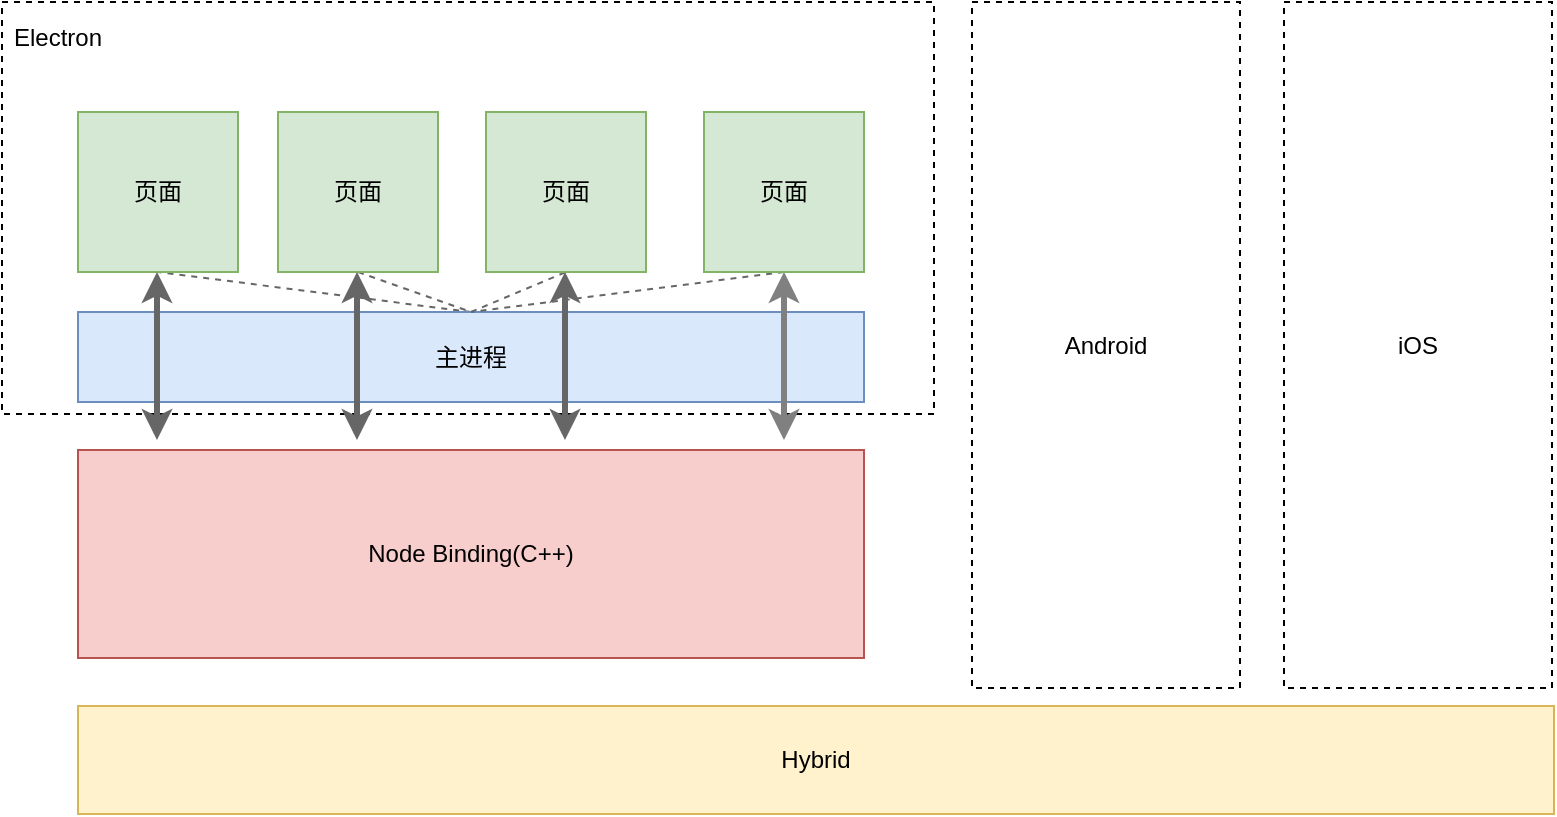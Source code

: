 <mxfile version="11.1.1" type="device"><diagram id="WddFcA1__j2WF8H2-cv-" name="gzb"><mxGraphModel dx="1360" dy="864" grid="0" gridSize="10" guides="1" tooltips="1" connect="1" arrows="1" fold="1" page="0" pageScale="1" pageWidth="827" pageHeight="1169" math="0" shadow="0"><root><mxCell id="0"/><mxCell id="1" parent="0"/><mxCell id="eDvE3ebz41_5ImoveQLt-1" value="" style="rounded=0;whiteSpace=wrap;html=1;dashed=1;" vertex="1" parent="1"><mxGeometry x="86" y="206" width="466" height="206" as="geometry"/></mxCell><mxCell id="LvcKRCEJTfS0zkX3ThDo-1" value="Node Binding(C++)" style="rounded=0;whiteSpace=wrap;html=1;glass=0;fillColor=#f8cecc;strokeColor=#b85450;" parent="1" vertex="1"><mxGeometry x="124" y="430" width="393" height="104" as="geometry"/></mxCell><mxCell id="eDvE3ebz41_5ImoveQLt-9" style="edgeStyle=none;rounded=0;orthogonalLoop=1;jettySize=auto;html=1;exitX=0.5;exitY=0;exitDx=0;exitDy=0;entryX=0.5;entryY=1;entryDx=0;entryDy=0;startArrow=none;startFill=0;strokeColor=#666666;strokeWidth=1;dashed=1;endArrow=none;endFill=0;" edge="1" parent="1" source="LvcKRCEJTfS0zkX3ThDo-2" target="LvcKRCEJTfS0zkX3ThDo-3"><mxGeometry relative="1" as="geometry"/></mxCell><mxCell id="eDvE3ebz41_5ImoveQLt-10" style="edgeStyle=none;rounded=0;orthogonalLoop=1;jettySize=auto;html=1;exitX=0.5;exitY=0;exitDx=0;exitDy=0;entryX=0.5;entryY=1;entryDx=0;entryDy=0;dashed=1;startArrow=none;startFill=0;endArrow=none;endFill=0;strokeColor=#666666;strokeWidth=1;" edge="1" parent="1" source="LvcKRCEJTfS0zkX3ThDo-2" target="LvcKRCEJTfS0zkX3ThDo-5"><mxGeometry relative="1" as="geometry"/></mxCell><mxCell id="LvcKRCEJTfS0zkX3ThDo-2" value="主进程" style="rounded=0;whiteSpace=wrap;html=1;fillColor=#dae8fc;strokeColor=#6c8ebf;" parent="1" vertex="1"><mxGeometry x="124" y="361" width="393" height="45" as="geometry"/></mxCell><mxCell id="LvcKRCEJTfS0zkX3ThDo-3" value="页面" style="whiteSpace=wrap;html=1;aspect=fixed;fillColor=#d5e8d4;strokeColor=#82b366;" parent="1" vertex="1"><mxGeometry x="124" y="261" width="80" height="80" as="geometry"/></mxCell><mxCell id="eDvE3ebz41_5ImoveQLt-12" style="edgeStyle=none;rounded=0;orthogonalLoop=1;jettySize=auto;html=1;exitX=0.5;exitY=1;exitDx=0;exitDy=0;entryX=0.5;entryY=0;entryDx=0;entryDy=0;dashed=1;startArrow=none;startFill=0;endArrow=none;endFill=0;strokeColor=#666666;strokeWidth=1;" edge="1" parent="1" source="LvcKRCEJTfS0zkX3ThDo-4" target="LvcKRCEJTfS0zkX3ThDo-2"><mxGeometry relative="1" as="geometry"/></mxCell><mxCell id="LvcKRCEJTfS0zkX3ThDo-4" value="&lt;span style=&quot;white-space: normal&quot;&gt;页面&lt;/span&gt;" style="whiteSpace=wrap;html=1;aspect=fixed;fillColor=#d5e8d4;strokeColor=#82b366;" parent="1" vertex="1"><mxGeometry x="224" y="261" width="80" height="80" as="geometry"/></mxCell><mxCell id="LvcKRCEJTfS0zkX3ThDo-5" value="&lt;span style=&quot;white-space: normal&quot;&gt;页面&lt;/span&gt;" style="whiteSpace=wrap;html=1;aspect=fixed;fillColor=#d5e8d4;strokeColor=#82b366;" parent="1" vertex="1"><mxGeometry x="328" y="261" width="80" height="80" as="geometry"/></mxCell><mxCell id="eDvE3ebz41_5ImoveQLt-3" style="rounded=0;orthogonalLoop=1;jettySize=auto;html=1;exitX=0.5;exitY=1;exitDx=0;exitDy=0;startArrow=classic;startFill=1;strokeWidth=3;strokeColor=#808080;" edge="1" parent="1" source="LvcKRCEJTfS0zkX3ThDo-6"><mxGeometry relative="1" as="geometry"><mxPoint x="477" y="425" as="targetPoint"/></mxGeometry></mxCell><mxCell id="eDvE3ebz41_5ImoveQLt-11" style="edgeStyle=none;rounded=0;orthogonalLoop=1;jettySize=auto;html=1;exitX=0.5;exitY=1;exitDx=0;exitDy=0;entryX=0.5;entryY=0;entryDx=0;entryDy=0;dashed=1;startArrow=none;startFill=0;endArrow=none;endFill=0;strokeColor=#666666;strokeWidth=1;" edge="1" parent="1" source="LvcKRCEJTfS0zkX3ThDo-6" target="LvcKRCEJTfS0zkX3ThDo-2"><mxGeometry relative="1" as="geometry"/></mxCell><mxCell id="LvcKRCEJTfS0zkX3ThDo-6" value="&lt;span style=&quot;white-space: normal&quot;&gt;页面&lt;/span&gt;" style="whiteSpace=wrap;html=1;aspect=fixed;fillColor=#d5e8d4;strokeColor=#82b366;" parent="1" vertex="1"><mxGeometry x="437" y="261" width="80" height="80" as="geometry"/></mxCell><mxCell id="eDvE3ebz41_5ImoveQLt-2" value="Electron" style="text;html=1;strokeColor=none;fillColor=none;align=center;verticalAlign=middle;whiteSpace=wrap;rounded=0;dashed=1;" vertex="1" parent="1"><mxGeometry x="94" y="214" width="40" height="20" as="geometry"/></mxCell><mxCell id="eDvE3ebz41_5ImoveQLt-4" style="rounded=0;orthogonalLoop=1;jettySize=auto;html=1;exitX=0.5;exitY=1;exitDx=0;exitDy=0;strokeWidth=3;startArrow=classic;startFill=1;strokeColor=#666666;" edge="1" parent="1"><mxGeometry relative="1" as="geometry"><mxPoint x="367.5" y="341" as="sourcePoint"/><mxPoint x="367.5" y="425" as="targetPoint"/></mxGeometry></mxCell><mxCell id="eDvE3ebz41_5ImoveQLt-5" style="rounded=0;orthogonalLoop=1;jettySize=auto;html=1;exitX=0.5;exitY=1;exitDx=0;exitDy=0;strokeWidth=3;startArrow=classic;startFill=1;strokeColor=#666666;" edge="1" parent="1"><mxGeometry relative="1" as="geometry"><mxPoint x="263.5" y="341" as="sourcePoint"/><mxPoint x="263.5" y="425" as="targetPoint"/></mxGeometry></mxCell><mxCell id="eDvE3ebz41_5ImoveQLt-6" style="rounded=0;orthogonalLoop=1;jettySize=auto;html=1;exitX=0.5;exitY=1;exitDx=0;exitDy=0;strokeWidth=3;startArrow=classic;startFill=1;strokeColor=#666666;" edge="1" parent="1"><mxGeometry relative="1" as="geometry"><mxPoint x="163.5" y="341" as="sourcePoint"/><mxPoint x="163.5" y="425" as="targetPoint"/></mxGeometry></mxCell><mxCell id="eDvE3ebz41_5ImoveQLt-13" value="Hybrid" style="rounded=0;whiteSpace=wrap;html=1;glass=0;fillColor=#fff2cc;strokeColor=#d6b656;" vertex="1" parent="1"><mxGeometry x="124" y="558" width="738" height="54" as="geometry"/></mxCell><mxCell id="eDvE3ebz41_5ImoveQLt-14" value="Android&lt;span style=&quot;font-family: &amp;#34;helvetica&amp;#34; , &amp;#34;arial&amp;#34; , sans-serif ; font-size: 0px ; white-space: nowrap&quot;&gt;%3CmxGraphModel%3E%3Croot%3E%3CmxCell%20id%3D%220%22%2F%3E%3CmxCell%20id%3D%221%22%20parent%3D%220%22%2F%3E%3CmxCell%20id%3D%222%22%20value%3D%22%22%20style%3D%22rounded%3D0%3BwhiteSpace%3Dwrap%3Bhtml%3D1%3Bdashed%3D1%3B%22%20vertex%3D%221%22%20parent%3D%221%22%3E%3CmxGeometry%20x%3D%2286%22%20y%3D%22206%22%20width%3D%22466%22%20height%3D%22206%22%20as%3D%22geometry%22%2F%3E%3C%2FmxCell%3E%3C%2Froot%3E%3C%2FmxGraphModel%3E&lt;/span&gt;" style="rounded=0;whiteSpace=wrap;html=1;dashed=1;" vertex="1" parent="1"><mxGeometry x="571" y="206" width="134" height="343" as="geometry"/></mxCell><mxCell id="eDvE3ebz41_5ImoveQLt-15" value="iOS" style="rounded=0;whiteSpace=wrap;html=1;dashed=1;" vertex="1" parent="1"><mxGeometry x="727" y="206" width="134" height="343" as="geometry"/></mxCell></root></mxGraphModel></diagram><diagram id="Uy8v65uHOXk5ACAeEetG" name="addListener"><mxGraphModel dx="1760" dy="864" grid="0" gridSize="10" guides="1" tooltips="1" connect="1" arrows="1" fold="1" page="0" pageScale="1" pageWidth="827" pageHeight="1169" math="0" shadow="0"><root><mxCell id="026uAfPcpSWLVML2blOS-0"/><mxCell id="026uAfPcpSWLVML2blOS-1" parent="026uAfPcpSWLVML2blOS-0"/><mxCell id="026uAfPcpSWLVML2blOS-2" value="Bridge" style="whiteSpace=wrap;html=1;aspect=fixed;glass=0;fillColor=#d5e8d4;strokeColor=#82b366;" vertex="1" parent="026uAfPcpSWLVML2blOS-1"><mxGeometry x="-75" y="303.5" width="157" height="157" as="geometry"/></mxCell><mxCell id="026uAfPcpSWLVML2blOS-3" value="" style="rounded=0;whiteSpace=wrap;html=1;glass=0;fillColor=#dae8fc;strokeColor=#6c8ebf;" vertex="1" parent="026uAfPcpSWLVML2blOS-1"><mxGeometry x="167" y="293" width="149" height="188" as="geometry"/></mxCell><mxCell id="026uAfPcpSWLVML2blOS-4" value="" style="rounded=0;whiteSpace=wrap;html=1;glass=0;" vertex="1" parent="026uAfPcpSWLVML2blOS-1"><mxGeometry x="389" y="288" width="215" height="187" as="geometry"/></mxCell><mxCell id="026uAfPcpSWLVML2blOS-11" style="edgeStyle=none;rounded=0;orthogonalLoop=1;jettySize=auto;html=1;exitX=0;exitY=0.5;exitDx=0;exitDy=0;startArrow=none;startFill=0;endArrow=classic;endFill=1;strokeColor=#666666;strokeWidth=1;" edge="1" parent="026uAfPcpSWLVML2blOS-1" source="026uAfPcpSWLVML2blOS-5" target="026uAfPcpSWLVML2blOS-6"><mxGeometry relative="1" as="geometry"/></mxCell><mxCell id="026uAfPcpSWLVML2blOS-5" value="addListener('A', handlerA)" style="rounded=0;whiteSpace=wrap;html=1;glass=0;" vertex="1" parent="026uAfPcpSWLVML2blOS-1"><mxGeometry x="418.5" y="324.5" width="156" height="43" as="geometry"/></mxCell><mxCell id="026uAfPcpSWLVML2blOS-14" style="edgeStyle=none;rounded=0;orthogonalLoop=1;jettySize=auto;html=1;exitX=0;exitY=0.5;exitDx=0;exitDy=0;entryX=1;entryY=0.5;entryDx=0;entryDy=0;startArrow=none;startFill=0;endArrow=classic;endFill=1;strokeColor=#666666;strokeWidth=1;" edge="1" parent="026uAfPcpSWLVML2blOS-1" source="026uAfPcpSWLVML2blOS-6" target="026uAfPcpSWLVML2blOS-2"><mxGeometry relative="1" as="geometry"/></mxCell><mxCell id="026uAfPcpSWLVML2blOS-6" value="保存handlerA引用" style="rounded=0;whiteSpace=wrap;html=1;glass=0;" vertex="1" parent="026uAfPcpSWLVML2blOS-1"><mxGeometry x="187" y="329" width="106" height="36" as="geometry"/></mxCell><mxCell id="026uAfPcpSWLVML2blOS-7" value="页面" style="text;html=1;strokeColor=none;fillColor=none;align=center;verticalAlign=middle;whiteSpace=wrap;rounded=0;glass=0;" vertex="1" parent="026uAfPcpSWLVML2blOS-1"><mxGeometry x="399" y="293" width="40" height="20" as="geometry"/></mxCell><mxCell id="026uAfPcpSWLVML2blOS-12" style="edgeStyle=none;rounded=0;orthogonalLoop=1;jettySize=auto;html=1;exitX=0;exitY=0.5;exitDx=0;exitDy=0;startArrow=none;startFill=0;endArrow=classic;endFill=1;strokeColor=#666666;strokeWidth=1;" edge="1" parent="026uAfPcpSWLVML2blOS-1" source="026uAfPcpSWLVML2blOS-8" target="026uAfPcpSWLVML2blOS-10"><mxGeometry relative="1" as="geometry"/></mxCell><mxCell id="026uAfPcpSWLVML2blOS-8" value="addListener('B', handlerB)" style="rounded=0;whiteSpace=wrap;html=1;glass=0;" vertex="1" parent="026uAfPcpSWLVML2blOS-1"><mxGeometry x="419" y="382" width="156" height="43" as="geometry"/></mxCell><mxCell id="026uAfPcpSWLVML2blOS-9" value="主进程" style="text;html=1;strokeColor=none;fillColor=none;align=center;verticalAlign=middle;whiteSpace=wrap;rounded=0;glass=0;" vertex="1" parent="026uAfPcpSWLVML2blOS-1"><mxGeometry x="172" y="298" width="40" height="20" as="geometry"/></mxCell><mxCell id="026uAfPcpSWLVML2blOS-15" style="edgeStyle=none;rounded=0;orthogonalLoop=1;jettySize=auto;html=1;exitX=0;exitY=0.5;exitDx=0;exitDy=0;entryX=1;entryY=0.5;entryDx=0;entryDy=0;startArrow=none;startFill=0;endArrow=classic;endFill=1;strokeColor=#666666;strokeWidth=1;" edge="1" parent="026uAfPcpSWLVML2blOS-1" source="026uAfPcpSWLVML2blOS-10" target="026uAfPcpSWLVML2blOS-2"><mxGeometry relative="1" as="geometry"/></mxCell><mxCell id="026uAfPcpSWLVML2blOS-10" value="保存handlerB引用" style="rounded=0;whiteSpace=wrap;html=1;glass=0;" vertex="1" parent="026uAfPcpSWLVML2blOS-1"><mxGeometry x="187.5" y="386.5" width="106" height="36" as="geometry"/></mxCell></root></mxGraphModel></diagram><diagram id="FtOEyHVTky5lrF5nnhJD" name="addListener2"><mxGraphModel dx="1760" dy="864" grid="0" gridSize="10" guides="1" tooltips="1" connect="1" arrows="1" fold="1" page="0" pageScale="1" pageWidth="827" pageHeight="1169" math="0" shadow="0"><root><mxCell id="h2qlVHl7nK4CflIwZZcI-0"/><mxCell id="h2qlVHl7nK4CflIwZZcI-1" parent="h2qlVHl7nK4CflIwZZcI-0"/><mxCell id="h2qlVHl7nK4CflIwZZcI-2" value="" style="rounded=0;whiteSpace=wrap;html=1;glass=0;" vertex="1" parent="h2qlVHl7nK4CflIwZZcI-1"><mxGeometry x="477" y="259" width="459" height="570" as="geometry"/></mxCell><mxCell id="h2qlVHl7nK4CflIwZZcI-5" value="" style="rounded=0;whiteSpace=wrap;html=1;glass=0;" vertex="1" parent="h2qlVHl7nK4CflIwZZcI-1"><mxGeometry x="488" y="289" width="250" height="484" as="geometry"/></mxCell><mxCell id="Wms-xMJHxkNnohOIJa-N-27" style="edgeStyle=elbowEdgeStyle;rounded=0;orthogonalLoop=1;jettySize=auto;html=1;exitX=1;exitY=0.5;exitDx=0;exitDy=0;entryX=1;entryY=0.5;entryDx=0;entryDy=0;startArrow=none;startFill=0;endArrow=classic;endFill=1;strokeColor=#808080;strokeWidth=1;dashed=1;" edge="1" parent="h2qlVHl7nK4CflIwZZcI-1" source="h2qlVHl7nK4CflIwZZcI-3" target="Wms-xMJHxkNnohOIJa-N-25"><mxGeometry relative="1" as="geometry"><Array as="points"><mxPoint x="654" y="479"/></Array></mxGeometry></mxCell><mxCell id="Wms-xMJHxkNnohOIJa-N-39" style="edgeStyle=elbowEdgeStyle;rounded=0;orthogonalLoop=1;jettySize=auto;html=1;exitX=1;exitY=0.5;exitDx=0;exitDy=0;entryX=0.75;entryY=0;entryDx=0;entryDy=0;startArrow=none;startFill=0;endArrow=classic;endFill=1;strokeColor=#B3B3B3;strokeWidth=1;dashed=1;" edge="1" parent="h2qlVHl7nK4CflIwZZcI-1" source="h2qlVHl7nK4CflIwZZcI-3" target="Wms-xMJHxkNnohOIJa-N-37"><mxGeometry relative="1" as="geometry"><Array as="points"><mxPoint x="693" y="520"/></Array></mxGeometry></mxCell><mxCell id="h2qlVHl7nK4CflIwZZcI-3" value="本地回调队列" style="shape=process;whiteSpace=wrap;html=1;backgroundOutline=1;glass=0;fillColor=#dae8fc;strokeColor=#6c8ebf;" vertex="1" parent="h2qlVHl7nK4CflIwZZcI-1"><mxGeometry x="494" y="319" width="138" height="48" as="geometry"/></mxCell><mxCell id="h2qlVHl7nK4CflIwZZcI-4" value="页面" style="text;html=1;strokeColor=none;fillColor=none;align=center;verticalAlign=middle;whiteSpace=wrap;rounded=0;glass=0;" vertex="1" parent="h2qlVHl7nK4CflIwZZcI-1"><mxGeometry x="488" y="263" width="40" height="20" as="geometry"/></mxCell><mxCell id="h2qlVHl7nK4CflIwZZcI-6" value="bridgeListener" style="text;html=1;strokeColor=none;fillColor=none;align=center;verticalAlign=middle;whiteSpace=wrap;rounded=0;glass=0;" vertex="1" parent="h2qlVHl7nK4CflIwZZcI-1"><mxGeometry x="513" y="291" width="40" height="20" as="geometry"/></mxCell><mxCell id="Wms-xMJHxkNnohOIJa-N-5" style="edgeStyle=none;rounded=0;orthogonalLoop=1;jettySize=auto;html=1;exitX=0;exitY=0.5;exitDx=0;exitDy=0;entryX=1;entryY=0.5;entryDx=0;entryDy=0;startArrow=none;startFill=0;endArrow=classic;endFill=1;strokeColor=#666666;strokeWidth=1;" edge="1" parent="h2qlVHl7nK4CflIwZZcI-1" source="Wms-xMJHxkNnohOIJa-N-0" target="Wms-xMJHxkNnohOIJa-N-4"><mxGeometry relative="1" as="geometry"/></mxCell><mxCell id="Wms-xMJHxkNnohOIJa-N-0" value="addListener('A', handlerA)" style="rounded=0;whiteSpace=wrap;html=1;glass=0;" vertex="1" parent="h2qlVHl7nK4CflIwZZcI-1"><mxGeometry x="763.5" y="369.5" width="156" height="43" as="geometry"/></mxCell><mxCell id="Wms-xMJHxkNnohOIJa-N-6" style="edgeStyle=none;rounded=0;orthogonalLoop=1;jettySize=auto;html=1;exitX=0;exitY=0.5;exitDx=0;exitDy=0;entryX=1;entryY=0.5;entryDx=0;entryDy=0;startArrow=none;startFill=0;endArrow=classic;endFill=1;strokeColor=#666666;strokeWidth=1;" edge="1" parent="h2qlVHl7nK4CflIwZZcI-1" source="Wms-xMJHxkNnohOIJa-N-1" target="Wms-xMJHxkNnohOIJa-N-4"><mxGeometry relative="1" as="geometry"/></mxCell><mxCell id="Wms-xMJHxkNnohOIJa-N-1" value="addListener('B', handlerB)" style="rounded=0;whiteSpace=wrap;html=1;glass=0;" vertex="1" parent="h2qlVHl7nK4CflIwZZcI-1"><mxGeometry x="763.5" y="472" width="156" height="43" as="geometry"/></mxCell><mxCell id="Wms-xMJHxkNnohOIJa-N-7" value="Y 加入本地队列" style="edgeStyle=none;rounded=0;orthogonalLoop=1;jettySize=auto;html=1;exitX=0.5;exitY=0;exitDx=0;exitDy=0;startArrow=none;startFill=0;endArrow=classic;endFill=1;strokeColor=#666666;strokeWidth=1;" edge="1" parent="h2qlVHl7nK4CflIwZZcI-1" source="Wms-xMJHxkNnohOIJa-N-4" target="h2qlVHl7nK4CflIwZZcI-3"><mxGeometry relative="1" as="geometry"/></mxCell><mxCell id="Wms-xMJHxkNnohOIJa-N-4" value="是否已经&lt;br&gt;订阅过？" style="rhombus;whiteSpace=wrap;html=1;glass=0;fillColor=#d5e8d4;strokeColor=#82b366;" vertex="1" parent="h2qlVHl7nK4CflIwZZcI-1"><mxGeometry x="533" y="439" width="80" height="80" as="geometry"/></mxCell><mxCell id="Wms-xMJHxkNnohOIJa-N-8" value="" style="rounded=0;whiteSpace=wrap;html=1;glass=0;" vertex="1" parent="h2qlVHl7nK4CflIwZZcI-1"><mxGeometry x="66" y="97" width="352" height="670" as="geometry"/></mxCell><mxCell id="Wms-xMJHxkNnohOIJa-N-24" style="edgeStyle=elbowEdgeStyle;rounded=0;orthogonalLoop=1;jettySize=auto;html=1;exitX=0;exitY=0.5;exitDx=0;exitDy=0;entryX=0;entryY=0.5;entryDx=0;entryDy=0;startArrow=none;startFill=0;endArrow=classic;endFill=1;strokeColor=#1A1A1A;strokeWidth=1;elbow=vertical;dashed=1;" edge="1" parent="h2qlVHl7nK4CflIwZZcI-1" source="Wms-xMJHxkNnohOIJa-N-9" target="Wms-xMJHxkNnohOIJa-N-21"><mxGeometry relative="1" as="geometry"><Array as="points"><mxPoint x="83" y="470"/></Array></mxGeometry></mxCell><mxCell id="Wms-xMJHxkNnohOIJa-N-32" style="edgeStyle=none;rounded=0;orthogonalLoop=1;jettySize=auto;html=1;exitX=0.5;exitY=0;exitDx=0;exitDy=0;entryX=0.5;entryY=1;entryDx=0;entryDy=0;startArrow=none;startFill=0;endArrow=classic;endFill=1;strokeColor=#282C34;strokeWidth=1;" edge="1" parent="h2qlVHl7nK4CflIwZZcI-1" source="Wms-xMJHxkNnohOIJa-N-9" target="Wms-xMJHxkNnohOIJa-N-31"><mxGeometry relative="1" as="geometry"/></mxCell><mxCell id="Wms-xMJHxkNnohOIJa-N-9" value="事件注册表&amp;lt;事件名称: 页面id集合&amp;gt;" style="shape=process;whiteSpace=wrap;html=1;backgroundOutline=1;glass=0;fillColor=#dae8fc;strokeColor=#6c8ebf;" vertex="1" parent="h2qlVHl7nK4CflIwZZcI-1"><mxGeometry x="107" y="271" width="247" height="60" as="geometry"/></mxCell><mxCell id="Wms-xMJHxkNnohOIJa-N-15" value="N" style="edgeStyle=none;rounded=0;orthogonalLoop=1;jettySize=auto;html=1;exitX=0.5;exitY=0;exitDx=0;exitDy=0;entryX=0.5;entryY=1;entryDx=0;entryDy=0;startArrow=none;startFill=0;endArrow=classic;endFill=1;strokeColor=#666666;strokeWidth=1;" edge="1" parent="h2qlVHl7nK4CflIwZZcI-1" source="Wms-xMJHxkNnohOIJa-N-10" target="Wms-xMJHxkNnohOIJa-N-14"><mxGeometry relative="1" as="geometry"/></mxCell><mxCell id="Wms-xMJHxkNnohOIJa-N-10" value="页面id是否在&lt;br&gt;事件注册表？" style="rhombus;whiteSpace=wrap;html=1;glass=0;fillColor=#d5e8d4;strokeColor=#82b366;" vertex="1" parent="h2qlVHl7nK4CflIwZZcI-1"><mxGeometry x="259" y="436" width="107" height="90" as="geometry"/></mxCell><mxCell id="Wms-xMJHxkNnohOIJa-N-11" style="edgeStyle=none;rounded=0;orthogonalLoop=1;jettySize=auto;html=1;exitX=0;exitY=0.5;exitDx=0;exitDy=0;startArrow=none;startFill=0;endArrow=classic;endFill=1;strokeColor=#666666;strokeWidth=1;" edge="1" parent="h2qlVHl7nK4CflIwZZcI-1" source="Wms-xMJHxkNnohOIJa-N-4" target="Wms-xMJHxkNnohOIJa-N-10"><mxGeometry relative="1" as="geometry"/></mxCell><mxCell id="Wms-xMJHxkNnohOIJa-N-12" value="N" style="text;html=1;resizable=0;points=[];align=center;verticalAlign=middle;labelBackgroundColor=#ffffff;" vertex="1" connectable="0" parent="Wms-xMJHxkNnohOIJa-N-11"><mxGeometry x="0.158" y="3" relative="1" as="geometry"><mxPoint as="offset"/></mxGeometry></mxCell><mxCell id="Wms-xMJHxkNnohOIJa-N-16" style="edgeStyle=none;rounded=0;orthogonalLoop=1;jettySize=auto;html=1;exitX=0.5;exitY=0;exitDx=0;exitDy=0;entryX=0.75;entryY=1;entryDx=0;entryDy=0;startArrow=none;startFill=0;endArrow=classic;endFill=1;strokeColor=#666666;strokeWidth=1;" edge="1" parent="h2qlVHl7nK4CflIwZZcI-1" source="Wms-xMJHxkNnohOIJa-N-14" target="Wms-xMJHxkNnohOIJa-N-9"><mxGeometry relative="1" as="geometry"/></mxCell><mxCell id="Wms-xMJHxkNnohOIJa-N-18" style="edgeStyle=orthogonalEdgeStyle;rounded=0;orthogonalLoop=1;jettySize=auto;html=1;exitX=0;exitY=0.5;exitDx=0;exitDy=0;entryX=0.5;entryY=0;entryDx=0;entryDy=0;startArrow=none;startFill=0;endArrow=classic;endFill=1;strokeColor=#1A1A1A;strokeWidth=1;" edge="1" parent="h2qlVHl7nK4CflIwZZcI-1" source="Wms-xMJHxkNnohOIJa-N-14" target="Wms-xMJHxkNnohOIJa-N-17"><mxGeometry relative="1" as="geometry"/></mxCell><mxCell id="Wms-xMJHxkNnohOIJa-N-14" value="将页面id加入事件注册表" style="rounded=0;whiteSpace=wrap;html=1;glass=0;" vertex="1" parent="h2qlVHl7nK4CflIwZZcI-1"><mxGeometry x="241.5" y="363.5" width="142" height="40" as="geometry"/></mxCell><mxCell id="Wms-xMJHxkNnohOIJa-N-20" value="N 注册事件订阅" style="rounded=0;orthogonalLoop=1;jettySize=auto;html=1;exitX=0;exitY=0.5;exitDx=0;exitDy=0;startArrow=none;startFill=0;endArrow=classic;endFill=1;strokeColor=#1A1A1A;strokeWidth=1;" edge="1" parent="h2qlVHl7nK4CflIwZZcI-1" source="Wms-xMJHxkNnohOIJa-N-17" target="Wms-xMJHxkNnohOIJa-N-19"><mxGeometry relative="1" as="geometry"/></mxCell><mxCell id="Wms-xMJHxkNnohOIJa-N-17" value="事件是否已经&lt;br&gt;注册过？" style="rhombus;whiteSpace=wrap;html=1;glass=0;fillColor=#d5e8d4;strokeColor=#82b366;" vertex="1" parent="h2qlVHl7nK4CflIwZZcI-1"><mxGeometry x="100" y="403.5" width="107" height="90" as="geometry"/></mxCell><mxCell id="Wms-xMJHxkNnohOIJa-N-22" style="edgeStyle=none;rounded=0;orthogonalLoop=1;jettySize=auto;html=1;exitX=0.5;exitY=1;exitDx=0;exitDy=0;entryX=0.5;entryY=0;entryDx=0;entryDy=0;startArrow=none;startFill=0;endArrow=classic;endFill=1;strokeColor=#1A1A1A;strokeWidth=1;" edge="1" parent="h2qlVHl7nK4CflIwZZcI-1" source="Wms-xMJHxkNnohOIJa-N-19" target="Wms-xMJHxkNnohOIJa-N-21"><mxGeometry relative="1" as="geometry"/></mxCell><mxCell id="Wms-xMJHxkNnohOIJa-N-23" value="事件触发" style="text;html=1;resizable=0;points=[];align=center;verticalAlign=middle;labelBackgroundColor=#ffffff;" vertex="1" connectable="0" parent="Wms-xMJHxkNnohOIJa-N-22"><mxGeometry x="0.09" y="-3" relative="1" as="geometry"><mxPoint as="offset"/></mxGeometry></mxCell><mxCell id="Wms-xMJHxkNnohOIJa-N-19" value="Bridge" style="whiteSpace=wrap;html=1;aspect=fixed;glass=0;fillColor=#e1d5e7;strokeColor=#9673a6;" vertex="1" parent="h2qlVHl7nK4CflIwZZcI-1"><mxGeometry x="-140" y="382.5" width="80" height="80" as="geometry"/></mxCell><mxCell id="Wms-xMJHxkNnohOIJa-N-26" style="rounded=0;orthogonalLoop=1;jettySize=auto;elbow=vertical;html=1;exitX=1;exitY=0.5;exitDx=0;exitDy=0;entryX=0;entryY=0.5;entryDx=0;entryDy=0;startArrow=none;startFill=0;endArrow=classic;endFill=1;strokeColor=#1A1A1A;strokeWidth=1;" edge="1" parent="h2qlVHl7nK4CflIwZZcI-1" source="Wms-xMJHxkNnohOIJa-N-21" target="Wms-xMJHxkNnohOIJa-N-25"><mxGeometry relative="1" as="geometry"/></mxCell><mxCell id="Wms-xMJHxkNnohOIJa-N-21" value="遍历事件注册表，向页面发送事件" style="rounded=1;whiteSpace=wrap;html=1;glass=0;fillColor=#fff2cc;strokeColor=#d6b656;" vertex="1" parent="h2qlVHl7nK4CflIwZZcI-1"><mxGeometry x="100" y="598" width="116" height="41" as="geometry"/></mxCell><mxCell id="Wms-xMJHxkNnohOIJa-N-49" style="edgeStyle=elbowEdgeStyle;rounded=0;orthogonalLoop=1;jettySize=auto;html=1;exitX=0.5;exitY=1;exitDx=0;exitDy=0;entryX=0;entryY=0.5;entryDx=0;entryDy=0;startFill=0;endFill=1;strokeColor=#282C34;strokeWidth=1;" edge="1" parent="h2qlVHl7nK4CflIwZZcI-1" source="Wms-xMJHxkNnohOIJa-N-25" target="Wms-xMJHxkNnohOIJa-N-46"><mxGeometry relative="1" as="geometry"><Array as="points"><mxPoint x="546" y="618"/></Array></mxGeometry></mxCell><mxCell id="Wms-xMJHxkNnohOIJa-N-25" value="事件调用" style="rounded=1;whiteSpace=wrap;html=1;glass=0;fillColor=#fff2cc;strokeColor=#d6b656;" vertex="1" parent="h2qlVHl7nK4CflIwZZcI-1"><mxGeometry x="513" y="544" width="116" height="41" as="geometry"/></mxCell><mxCell id="Wms-xMJHxkNnohOIJa-N-29" value="移除页面id所有的事件注册" style="rounded=0;orthogonalLoop=1;jettySize=auto;html=1;exitX=0.5;exitY=1;exitDx=0;exitDy=0;entryX=0.5;entryY=0;entryDx=0;entryDy=0;startArrow=none;startFill=0;endArrow=classic;endFill=1;strokeColor=#282C34;strokeWidth=1;" edge="1" parent="h2qlVHl7nK4CflIwZZcI-1" source="Wms-xMJHxkNnohOIJa-N-28" target="Wms-xMJHxkNnohOIJa-N-9"><mxGeometry relative="1" as="geometry"/></mxCell><mxCell id="Wms-xMJHxkNnohOIJa-N-28" value="监听页面销毁事件" style="rounded=1;whiteSpace=wrap;html=1;glass=0;fillColor=#fff2cc;strokeColor=#d6b656;" vertex="1" parent="h2qlVHl7nK4CflIwZZcI-1"><mxGeometry x="282" y="167.5" width="116" height="41" as="geometry"/></mxCell><mxCell id="Wms-xMJHxkNnohOIJa-N-33" value="Y 解除事件订阅" style="edgeStyle=none;rounded=0;orthogonalLoop=1;jettySize=auto;html=1;exitX=0;exitY=0.5;exitDx=0;exitDy=0;entryX=0.5;entryY=0;entryDx=0;entryDy=0;startArrow=none;startFill=0;endArrow=classic;endFill=1;strokeColor=#282C34;strokeWidth=1;" edge="1" parent="h2qlVHl7nK4CflIwZZcI-1" source="Wms-xMJHxkNnohOIJa-N-31" target="Wms-xMJHxkNnohOIJa-N-19"><mxGeometry relative="1" as="geometry"/></mxCell><mxCell id="Wms-xMJHxkNnohOIJa-N-31" value="&amp;nbsp; 事件的页面&lt;br&gt;订阅数为0？" style="rhombus;whiteSpace=wrap;html=1;glass=0;fillColor=#d5e8d4;strokeColor=#82b366;" vertex="1" parent="h2qlVHl7nK4CflIwZZcI-1"><mxGeometry x="107" y="143" width="107" height="90" as="geometry"/></mxCell><mxCell id="Wms-xMJHxkNnohOIJa-N-34" value="主进程" style="text;html=1;strokeColor=none;fillColor=none;align=center;verticalAlign=middle;whiteSpace=wrap;rounded=0;glass=0;" vertex="1" parent="h2qlVHl7nK4CflIwZZcI-1"><mxGeometry x="80" y="103" width="40" height="20" as="geometry"/></mxCell><mxCell id="Wms-xMJHxkNnohOIJa-N-38" style="edgeStyle=none;rounded=0;orthogonalLoop=1;jettySize=auto;html=1;exitX=0;exitY=0.5;exitDx=0;exitDy=0;entryX=1;entryY=0.5;entryDx=0;entryDy=0;startArrow=none;startFill=0;endArrow=classic;endFill=1;strokeColor=#282C34;strokeWidth=1;" edge="1" parent="h2qlVHl7nK4CflIwZZcI-1" source="Wms-xMJHxkNnohOIJa-N-35" target="Wms-xMJHxkNnohOIJa-N-37"><mxGeometry relative="1" as="geometry"/></mxCell><mxCell id="Wms-xMJHxkNnohOIJa-N-35" value="&lt;span style=&quot;white-space: normal&quot;&gt;removeListener('A', handlerA)&lt;/span&gt;" style="rounded=0;whiteSpace=wrap;html=1;glass=0;" vertex="1" parent="h2qlVHl7nK4CflIwZZcI-1"><mxGeometry x="763.5" y="682" width="166" height="43" as="geometry"/></mxCell><mxCell id="Wms-xMJHxkNnohOIJa-N-41" style="edgeStyle=elbowEdgeStyle;rounded=0;orthogonalLoop=1;jettySize=auto;html=1;exitX=0;exitY=0.5;exitDx=0;exitDy=0;startArrow=none;startFill=0;endArrow=classic;endFill=1;strokeColor=#282C34;strokeWidth=1;" edge="1" parent="h2qlVHl7nK4CflIwZZcI-1" source="Wms-xMJHxkNnohOIJa-N-37" target="Wms-xMJHxkNnohOIJa-N-40"><mxGeometry relative="1" as="geometry"/></mxCell><mxCell id="Wms-xMJHxkNnohOIJa-N-37" value="从本地队列中移除" style="rounded=0;whiteSpace=wrap;html=1;glass=0;" vertex="1" parent="h2qlVHl7nK4CflIwZZcI-1"><mxGeometry x="604" y="685" width="118" height="40" as="geometry"/></mxCell><mxCell id="Wms-xMJHxkNnohOIJa-N-44" value="Y" style="edgeStyle=elbowEdgeStyle;rounded=0;orthogonalLoop=1;jettySize=auto;html=1;exitX=0;exitY=0.5;exitDx=0;exitDy=0;entryX=1;entryY=0.5;entryDx=0;entryDy=0;startFill=0;endFill=1;strokeColor=#282C34;strokeWidth=1;" edge="1" parent="h2qlVHl7nK4CflIwZZcI-1" source="Wms-xMJHxkNnohOIJa-N-40" target="Wms-xMJHxkNnohOIJa-N-42"><mxGeometry relative="1" as="geometry"/></mxCell><mxCell id="Wms-xMJHxkNnohOIJa-N-40" value="本地队列是否为空" style="rhombus;whiteSpace=wrap;html=1;glass=0;fillColor=#d5e8d4;strokeColor=#82b366;" vertex="1" parent="h2qlVHl7nK4CflIwZZcI-1"><mxGeometry x="508" y="665" width="80" height="80" as="geometry"/></mxCell><mxCell id="Wms-xMJHxkNnohOIJa-N-43" style="edgeStyle=orthogonalEdgeStyle;rounded=0;orthogonalLoop=1;jettySize=auto;html=1;exitX=1;exitY=0.25;exitDx=0;exitDy=0;entryX=0.5;entryY=0;entryDx=0;entryDy=0;startFill=0;endFill=1;strokeColor=#282C34;strokeWidth=1;" edge="1" parent="h2qlVHl7nK4CflIwZZcI-1" source="Wms-xMJHxkNnohOIJa-N-42" target="Wms-xMJHxkNnohOIJa-N-31"><mxGeometry relative="1" as="geometry"/></mxCell><mxCell id="Wms-xMJHxkNnohOIJa-N-42" value="事件移除" style="rounded=0;whiteSpace=wrap;html=1;glass=0;" vertex="1" parent="h2qlVHl7nK4CflIwZZcI-1"><mxGeometry x="277" y="685" width="107" height="40" as="geometry"/></mxCell><mxCell id="Wms-xMJHxkNnohOIJa-N-48" value="Y" style="edgeStyle=elbowEdgeStyle;rounded=0;orthogonalLoop=1;jettySize=auto;html=1;exitX=1;exitY=0.5;exitDx=0;exitDy=0;entryX=0.5;entryY=0;entryDx=0;entryDy=0;startFill=0;endFill=1;strokeColor=#282C34;strokeWidth=1;" edge="1" parent="h2qlVHl7nK4CflIwZZcI-1" source="Wms-xMJHxkNnohOIJa-N-46" target="Wms-xMJHxkNnohOIJa-N-37"><mxGeometry relative="1" as="geometry"><Array as="points"><mxPoint x="663" y="663"/></Array></mxGeometry></mxCell><mxCell id="Wms-xMJHxkNnohOIJa-N-46" value="无事件&lt;br&gt;处理器？" style="rhombus;whiteSpace=wrap;html=1;glass=0;fillColor=#d5e8d4;strokeColor=#82b366;" vertex="1" parent="h2qlVHl7nK4CflIwZZcI-1"><mxGeometry x="563" y="598" width="80" height="80" as="geometry"/></mxCell></root></mxGraphModel></diagram></mxfile>